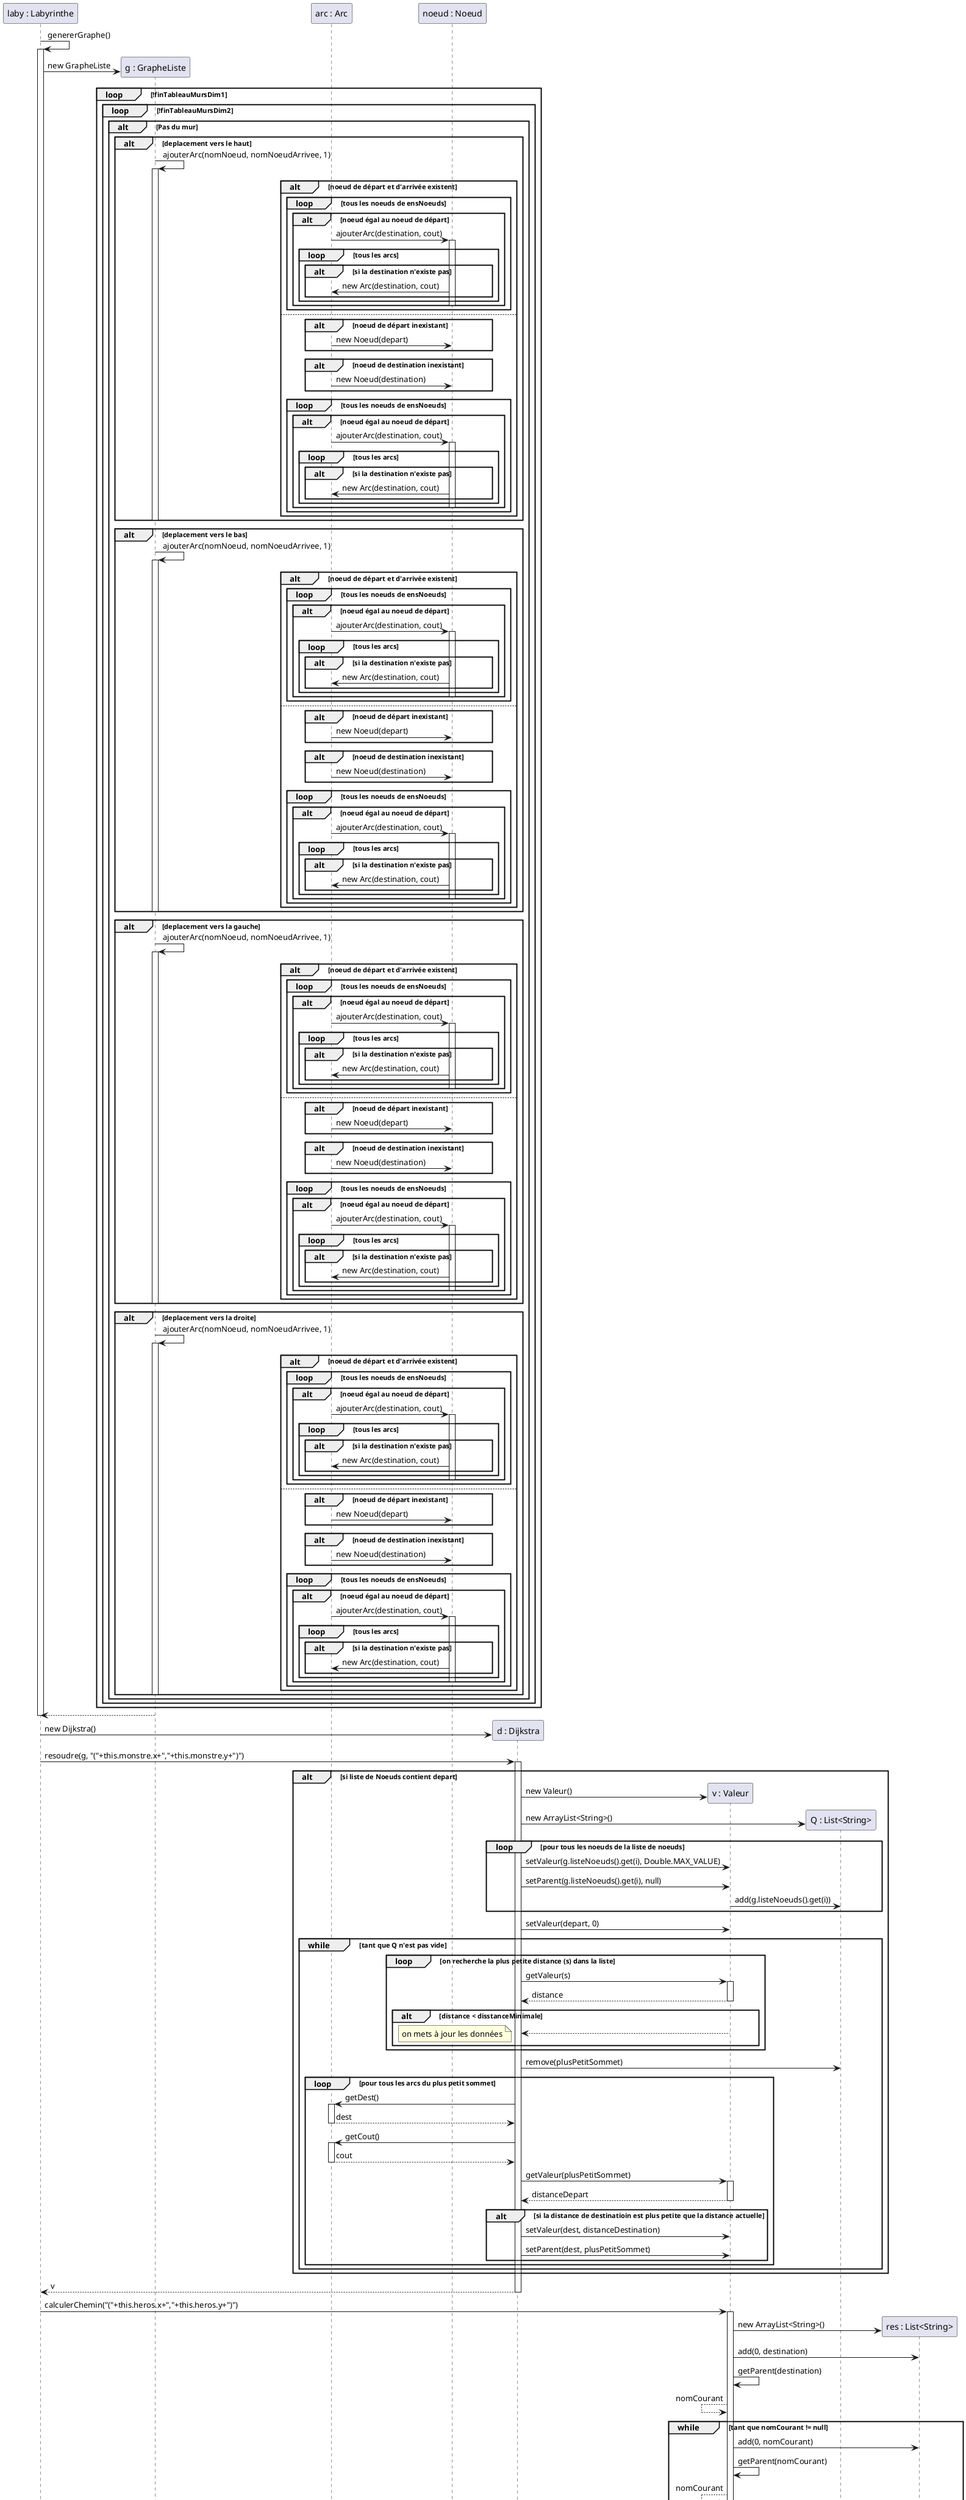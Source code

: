 @startuml

participant "laby : Labyrinthe" as laby
participant "g : GrapheListe" as g
participant "arc : Arc" as arc
participant "noeud : Noeud" as noeud
participant "d : Dijkstra" as d
participant "v : Valeur" as v
participant "Q : List<String>" as Q
participant "res : List<String>" as res


laby -> laby : genererGraphe()
activate laby
create g
laby -> g : new GrapheListe

loop !finTableauMursDim1
    loop !finTableauMursDim2

        alt Pas du mur
            alt deplacement vers le haut
            g -> g : ajouterArc(nomNoeud, nomNoeudArrivee, 1)
            activate g
                alt noeud de départ et d'arrivée existent
                    loop tous les noeuds de ensNoeuds
                        alt noeud égal au noeud de départ
                            arc -> noeud : ajouterArc(destination, cout)
                            activate noeud
                                loop tous les arcs
                                    alt si la destination n'existe pas
                                        noeud -> arc : new Arc(destination, cout)
                                    end
                                end
                            deactivate noeud
                        end
                    end
                else
                    alt noeud de départ inexistant
                        arc -> noeud : new Noeud(depart)
                    end

                    alt noeud de destination inexistant
                        arc -> noeud : new Noeud(destination)
                    end

                    loop tous les noeuds de ensNoeuds
                        alt noeud égal au noeud de départ
                            arc -> noeud : ajouterArc(destination, cout)
                            activate noeud
                                loop tous les arcs
                                    alt si la destination n'existe pas
                                        noeud -> arc : new Arc(destination, cout)
                                    end
                                end
                            deactivate noeud
                        end
                    end
                end
            deactivate g

            end

            alt deplacement vers le bas
            g -> g : ajouterArc(nomNoeud, nomNoeudArrivee, 1)
            activate g
                alt noeud de départ et d'arrivée existent
                    loop tous les noeuds de ensNoeuds
                        alt noeud égal au noeud de départ
                            arc -> noeud : ajouterArc(destination, cout)
                            activate noeud
                                loop tous les arcs
                                    alt si la destination n'existe pas
                                        noeud -> arc : new Arc(destination, cout)
                                    end
                                end
                            deactivate noeud
                        end
                    end
                else
                    alt noeud de départ inexistant
                        arc -> noeud : new Noeud(depart)
                    end

                    alt noeud de destination inexistant
                        arc -> noeud : new Noeud(destination)
                    end

                    loop tous les noeuds de ensNoeuds
                        alt noeud égal au noeud de départ
                            arc -> noeud : ajouterArc(destination, cout)
                            activate noeud
                                loop tous les arcs
                                    alt si la destination n'existe pas
                                        noeud -> arc : new Arc(destination, cout)
                                    end
                                end
                            deactivate noeud
                        end
                    end
                end
            deactivate g
            end

            alt deplacement vers la gauche
            g -> g : ajouterArc(nomNoeud, nomNoeudArrivee, 1)
            activate g
                alt noeud de départ et d'arrivée existent
                    loop tous les noeuds de ensNoeuds
                        alt noeud égal au noeud de départ
                            arc -> noeud : ajouterArc(destination, cout)
                            activate noeud
                                loop tous les arcs
                                    alt si la destination n'existe pas
                                        noeud -> arc : new Arc(destination, cout)
                                    end
                                end
                            deactivate noeud
                        end
                    end
                else
                    alt noeud de départ inexistant
                        arc -> noeud : new Noeud(depart)
                    end

                    alt noeud de destination inexistant
                        arc -> noeud : new Noeud(destination)
                    end

                    loop tous les noeuds de ensNoeuds
                        alt noeud égal au noeud de départ
                            arc -> noeud : ajouterArc(destination, cout)
                            activate noeud
                                loop tous les arcs
                                    alt si la destination n'existe pas
                                        noeud -> arc : new Arc(destination, cout)
                                    end
                                end
                            deactivate noeud
                        end
                    end
                end
            deactivate g
            end

            alt deplacement vers la droite
            g -> g : ajouterArc(nomNoeud, nomNoeudArrivee, 1)
            activate g
                alt noeud de départ et d'arrivée existent
                    loop tous les noeuds de ensNoeuds
                        alt noeud égal au noeud de départ
                            arc -> noeud : ajouterArc(destination, cout)
                            activate noeud
                                loop tous les arcs
                                    alt si la destination n'existe pas
                                        noeud -> arc : new Arc(destination, cout)
                                    end
                                end
                            deactivate noeud
                        end
                    end
                else
                    alt noeud de départ inexistant
                        arc -> noeud : new Noeud(depart)
                    end

                    alt noeud de destination inexistant
                        arc -> noeud : new Noeud(destination)
                    end

                    loop tous les noeuds de ensNoeuds
                        alt noeud égal au noeud de départ
                            arc -> noeud : ajouterArc(destination, cout)
                            activate noeud
                                loop tous les arcs
                                    alt si la destination n'existe pas
                                        noeud -> arc : new Arc(destination, cout)
                                    end
                                end
                            deactivate noeud
                        end
                    end
                end
            deactivate g
            end

        end

    end
end
laby <-- g
deactivate laby

create d
laby -> d : new Dijkstra()
laby -> d : resoudre(g, "("+this.monstre.x+","+this.monstre.y+")")
activate d
    alt si liste de Noeuds contient depart
        create v
        d -> v : new Valeur()

        create Q
        d -> Q : new ArrayList<String>()

        loop pour tous les noeuds de la liste de noeuds
            d -> v : setValeur(g.listeNoeuds().get(i), Double.MAX_VALUE)
            d -> v : setParent(g.listeNoeuds().get(i), null)

            v -> Q : add(g.listeNoeuds().get(i))
        end

        d -> v : setValeur(depart, 0)

        group while [tant que Q n'est pas vide]
            loop on recherche la plus petite distance (s) dans la liste

                d -> v : getValeur(s)
                activate v
                d <-- v : distance
                deactivate v

                alt distance < disstanceMinimale
                    d <-- v
                    note left
                        on mets à jour les données
                    end note
                end
            end

            d -> Q : remove(plusPetitSommet)

            loop pour tous les arcs du plus petit sommet
                d -> arc : getDest()
                activate arc
                d <-- arc : dest
                deactivate arc

                d -> arc : getCout()
                activate arc
                d <-- arc : cout
                deactivate arc

                d -> v : getValeur(plusPetitSommet)
                activate v
                d <-- v : distanceDepart
                deactivate v

                alt si la distance de destinatioin est plus petite que la distance actuelle
                    d -> v : setValeur(dest, distanceDestination)
                    d -> v : setParent(dest, plusPetitSommet)
                end alt
            end loop
        end while
    end
    laby <-- d : v
deactivate d

laby -> v : calculerChemin("("+this.heros.x+","+this.heros.y+")")
activate v
    create res
    v -> res : new ArrayList<String>()
    v -> res : add(0, destination)
    v -> v : getParent(destination)
    v <-- v : nomCourant
    group while [tant que nomCourant != null]
        v -> res : add(0, nomCourant)
        v -> v : getParent(nomCourant)
            v <-- v : nomCourant
    end while

    laby <-- v : res
deactivate v

@enduml